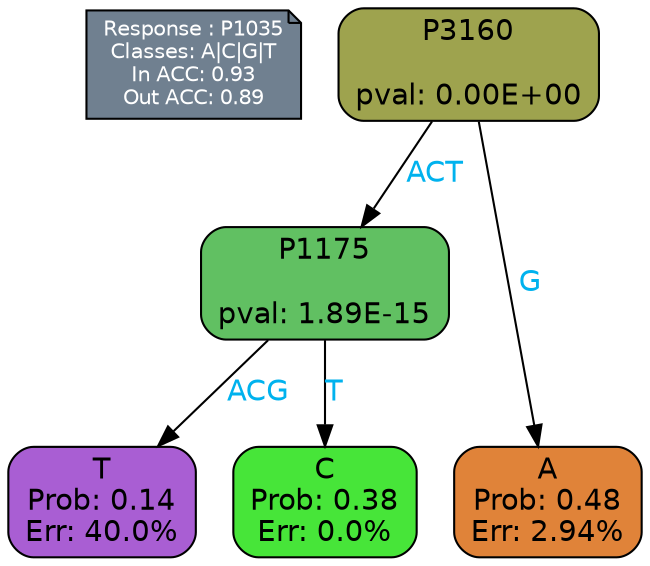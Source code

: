 digraph Tree {
node [shape=box, style="filled, rounded", color="black", fontname=helvetica] ;
graph [ranksep=equally, splines=polylines, bgcolor=transparent, dpi=600] ;
edge [fontname=helvetica] ;
LEGEND [label="Response : P1035
Classes: A|C|G|T
In ACC: 0.93
Out ACC: 0.89
",shape=note,align=left,style=filled,fillcolor="slategray",fontcolor="white",fontsize=10];1 [label="P3160

pval: 0.00E+00", fillcolor="#9ea34e"] ;
2 [label="P1175

pval: 1.89E-15", fillcolor="#61c062"] ;
3 [label="T
Prob: 0.14
Err: 40.0%", fillcolor="#a95ed3"] ;
4 [label="C
Prob: 0.38
Err: 0.0%", fillcolor="#47e539"] ;
5 [label="A
Prob: 0.48
Err: 2.94%", fillcolor="#e08339"] ;
1 -> 2 [label="ACT",fontcolor=deepskyblue2] ;
1 -> 5 [label="G",fontcolor=deepskyblue2] ;
2 -> 3 [label="ACG",fontcolor=deepskyblue2] ;
2 -> 4 [label="T",fontcolor=deepskyblue2] ;
{rank = same; 3;4;5;}{rank = same; LEGEND;1;}}
